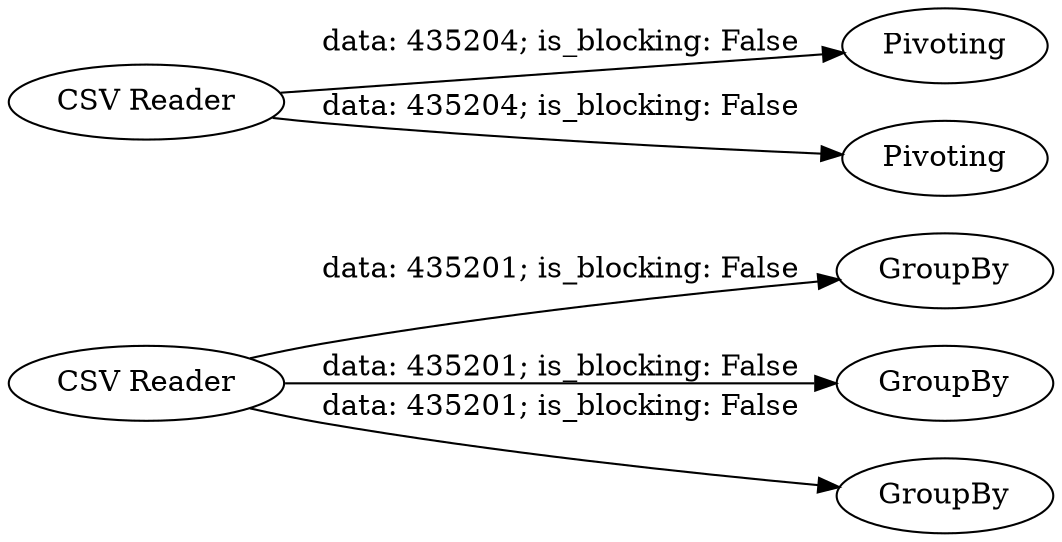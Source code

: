 digraph {
	"-1336218603965607795_6" [label=GroupBy]
	"-1336218603965607795_2" [label="CSV Reader"]
	"-1336218603965607795_1" [label="CSV Reader"]
	"-1336218603965607795_3" [label=Pivoting]
	"-1336218603965607795_4" [label=Pivoting]
	"-1336218603965607795_7" [label=GroupBy]
	"-1336218603965607795_5" [label=GroupBy]
	"-1336218603965607795_1" -> "-1336218603965607795_7" [label="data: 435201; is_blocking: False"]
	"-1336218603965607795_1" -> "-1336218603965607795_6" [label="data: 435201; is_blocking: False"]
	"-1336218603965607795_2" -> "-1336218603965607795_4" [label="data: 435204; is_blocking: False"]
	"-1336218603965607795_2" -> "-1336218603965607795_3" [label="data: 435204; is_blocking: False"]
	"-1336218603965607795_1" -> "-1336218603965607795_5" [label="data: 435201; is_blocking: False"]
	rankdir=LR
}

